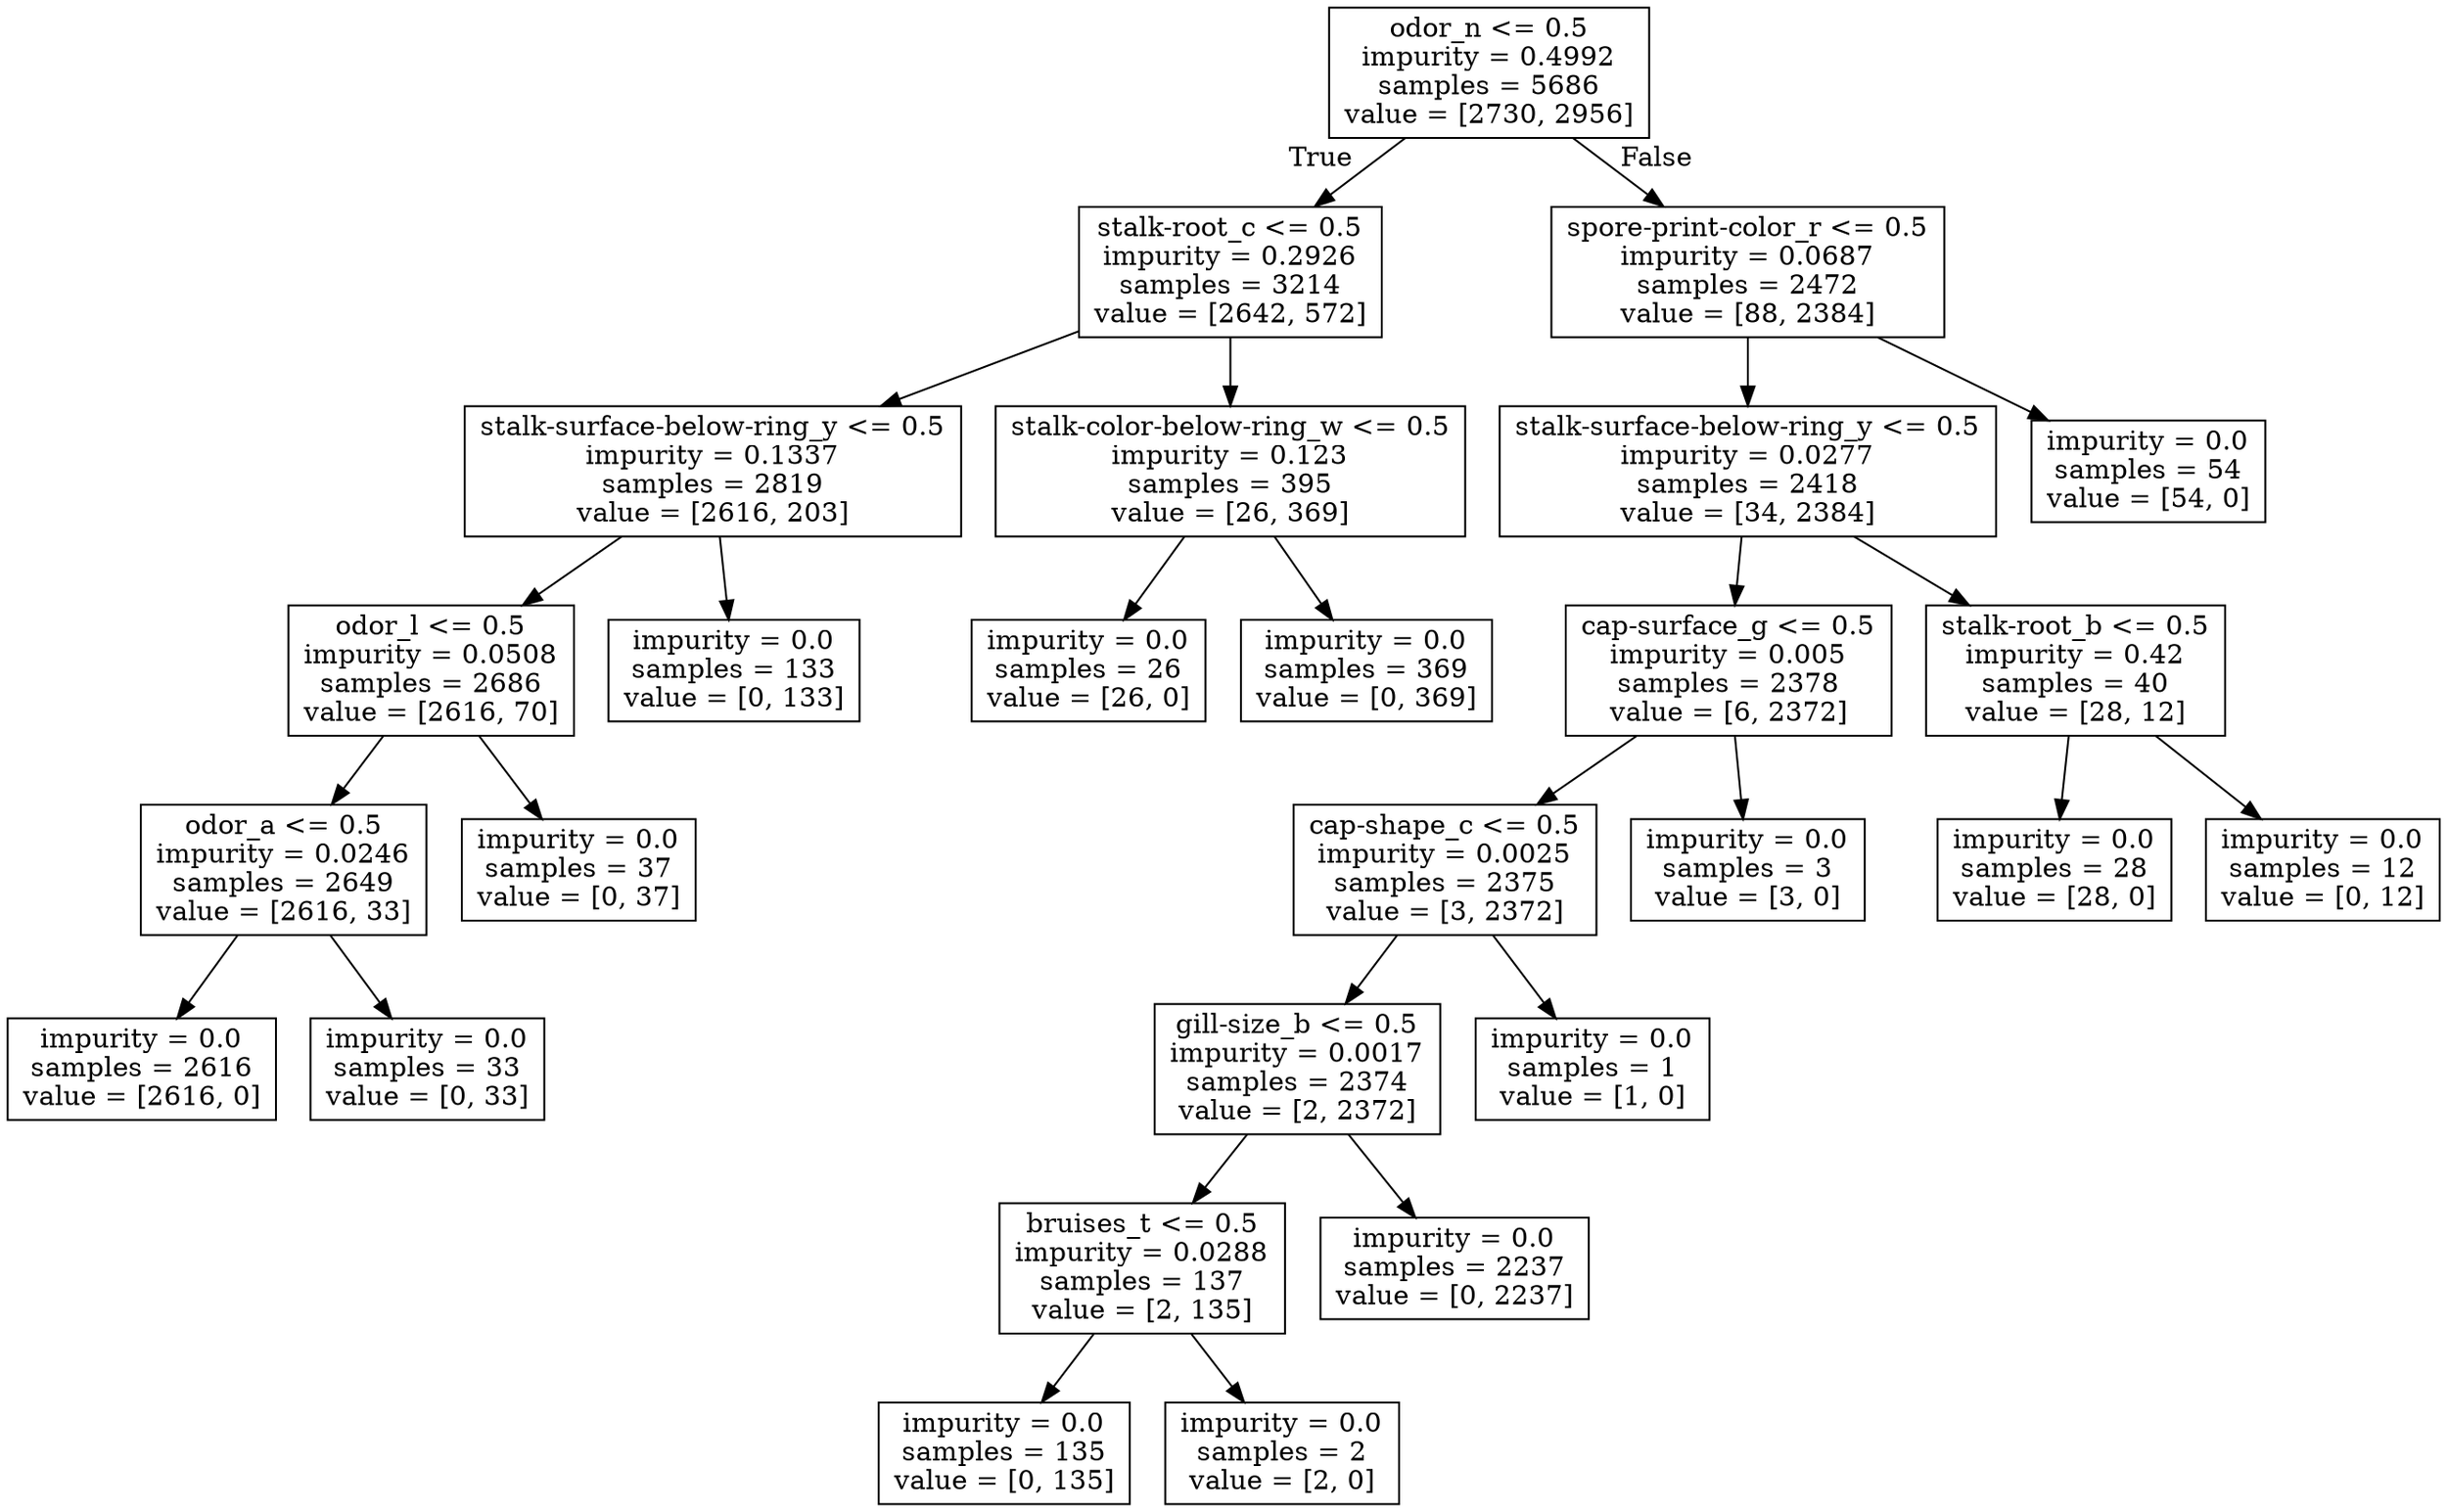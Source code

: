 digraph Tree {
node [shape=box] ;
0 [label="odor_n <= 0.5\nimpurity = 0.4992\nsamples = 5686\nvalue = [2730, 2956]"] ;
1 [label="stalk-root_c <= 0.5\nimpurity = 0.2926\nsamples = 3214\nvalue = [2642, 572]"] ;
0 -> 1 [labeldistance=2.5, labelangle=45, headlabel="True"] ;
2 [label="stalk-surface-below-ring_y <= 0.5\nimpurity = 0.1337\nsamples = 2819\nvalue = [2616, 203]"] ;
1 -> 2 ;
3 [label="odor_l <= 0.5\nimpurity = 0.0508\nsamples = 2686\nvalue = [2616, 70]"] ;
2 -> 3 ;
4 [label="odor_a <= 0.5\nimpurity = 0.0246\nsamples = 2649\nvalue = [2616, 33]"] ;
3 -> 4 ;
5 [label="impurity = 0.0\nsamples = 2616\nvalue = [2616, 0]"] ;
4 -> 5 ;
6 [label="impurity = 0.0\nsamples = 33\nvalue = [0, 33]"] ;
4 -> 6 ;
7 [label="impurity = 0.0\nsamples = 37\nvalue = [0, 37]"] ;
3 -> 7 ;
8 [label="impurity = 0.0\nsamples = 133\nvalue = [0, 133]"] ;
2 -> 8 ;
9 [label="stalk-color-below-ring_w <= 0.5\nimpurity = 0.123\nsamples = 395\nvalue = [26, 369]"] ;
1 -> 9 ;
10 [label="impurity = 0.0\nsamples = 26\nvalue = [26, 0]"] ;
9 -> 10 ;
11 [label="impurity = 0.0\nsamples = 369\nvalue = [0, 369]"] ;
9 -> 11 ;
12 [label="spore-print-color_r <= 0.5\nimpurity = 0.0687\nsamples = 2472\nvalue = [88, 2384]"] ;
0 -> 12 [labeldistance=2.5, labelangle=-45, headlabel="False"] ;
13 [label="stalk-surface-below-ring_y <= 0.5\nimpurity = 0.0277\nsamples = 2418\nvalue = [34, 2384]"] ;
12 -> 13 ;
14 [label="cap-surface_g <= 0.5\nimpurity = 0.005\nsamples = 2378\nvalue = [6, 2372]"] ;
13 -> 14 ;
15 [label="cap-shape_c <= 0.5\nimpurity = 0.0025\nsamples = 2375\nvalue = [3, 2372]"] ;
14 -> 15 ;
16 [label="gill-size_b <= 0.5\nimpurity = 0.0017\nsamples = 2374\nvalue = [2, 2372]"] ;
15 -> 16 ;
17 [label="bruises_t <= 0.5\nimpurity = 0.0288\nsamples = 137\nvalue = [2, 135]"] ;
16 -> 17 ;
18 [label="impurity = 0.0\nsamples = 135\nvalue = [0, 135]"] ;
17 -> 18 ;
19 [label="impurity = 0.0\nsamples = 2\nvalue = [2, 0]"] ;
17 -> 19 ;
20 [label="impurity = 0.0\nsamples = 2237\nvalue = [0, 2237]"] ;
16 -> 20 ;
21 [label="impurity = 0.0\nsamples = 1\nvalue = [1, 0]"] ;
15 -> 21 ;
22 [label="impurity = 0.0\nsamples = 3\nvalue = [3, 0]"] ;
14 -> 22 ;
23 [label="stalk-root_b <= 0.5\nimpurity = 0.42\nsamples = 40\nvalue = [28, 12]"] ;
13 -> 23 ;
24 [label="impurity = 0.0\nsamples = 28\nvalue = [28, 0]"] ;
23 -> 24 ;
25 [label="impurity = 0.0\nsamples = 12\nvalue = [0, 12]"] ;
23 -> 25 ;
26 [label="impurity = 0.0\nsamples = 54\nvalue = [54, 0]"] ;
12 -> 26 ;
}